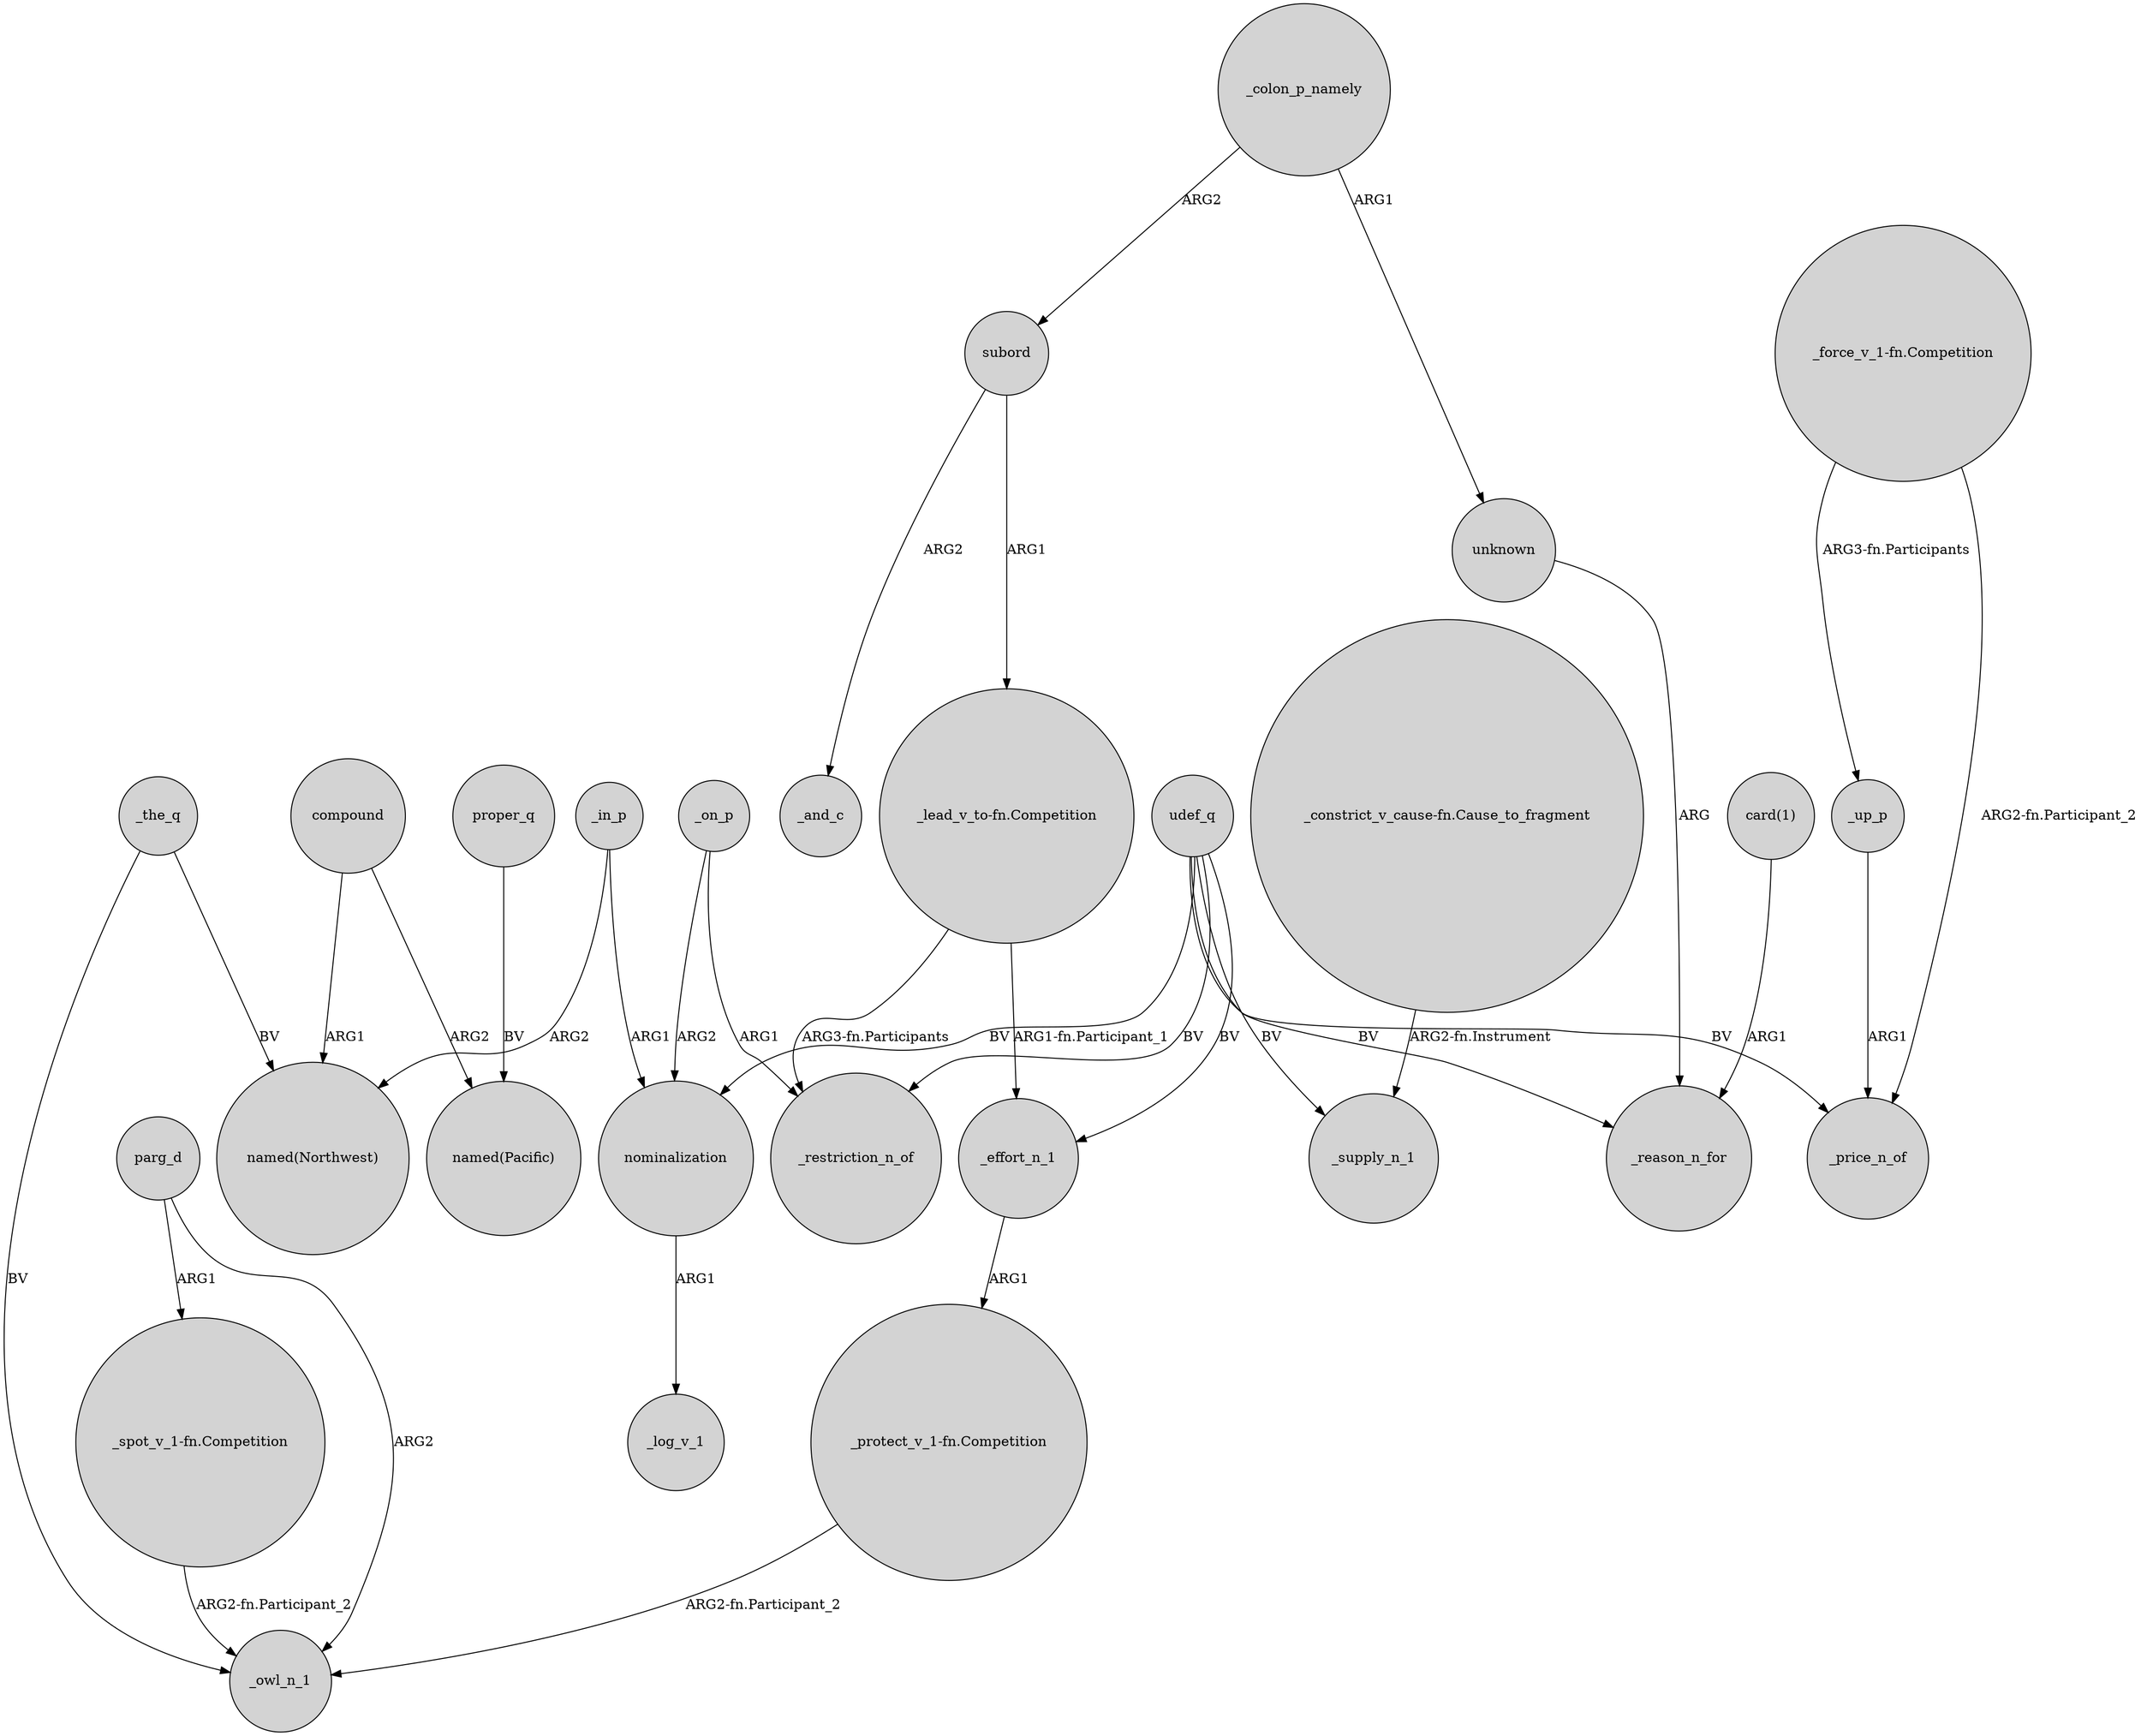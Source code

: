 digraph {
	node [shape=circle style=filled]
	_in_p -> "named(Northwest)" [label=ARG2]
	udef_q -> _effort_n_1 [label=BV]
	subord -> "_lead_v_to-fn.Competition" [label=ARG1]
	_on_p -> nominalization [label=ARG2]
	"_force_v_1-fn.Competition" -> _up_p [label="ARG3-fn.Participants"]
	_up_p -> _price_n_of [label=ARG1]
	parg_d -> "_spot_v_1-fn.Competition" [label=ARG1]
	udef_q -> _price_n_of [label=BV]
	unknown -> _reason_n_for [label=ARG]
	udef_q -> nominalization [label=BV]
	"_spot_v_1-fn.Competition" -> _owl_n_1 [label="ARG2-fn.Participant_2"]
	subord -> _and_c [label=ARG2]
	nominalization -> _log_v_1 [label=ARG1]
	parg_d -> _owl_n_1 [label=ARG2]
	udef_q -> _restriction_n_of [label=BV]
	"card(1)" -> _reason_n_for [label=ARG1]
	udef_q -> _supply_n_1 [label=BV]
	_the_q -> "named(Northwest)" [label=BV]
	"_protect_v_1-fn.Competition" -> _owl_n_1 [label="ARG2-fn.Participant_2"]
	_on_p -> _restriction_n_of [label=ARG1]
	"_constrict_v_cause-fn.Cause_to_fragment" -> _supply_n_1 [label="ARG2-fn.Instrument"]
	"_force_v_1-fn.Competition" -> _price_n_of [label="ARG2-fn.Participant_2"]
	_colon_p_namely -> subord [label=ARG2]
	_effort_n_1 -> "_protect_v_1-fn.Competition" [label=ARG1]
	udef_q -> _reason_n_for [label=BV]
	compound -> "named(Northwest)" [label=ARG1]
	proper_q -> "named(Pacific)" [label=BV]
	_the_q -> _owl_n_1 [label=BV]
	_colon_p_namely -> unknown [label=ARG1]
	"_lead_v_to-fn.Competition" -> _restriction_n_of [label="ARG3-fn.Participants"]
	compound -> "named(Pacific)" [label=ARG2]
	_in_p -> nominalization [label=ARG1]
	"_lead_v_to-fn.Competition" -> _effort_n_1 [label="ARG1-fn.Participant_1"]
}
